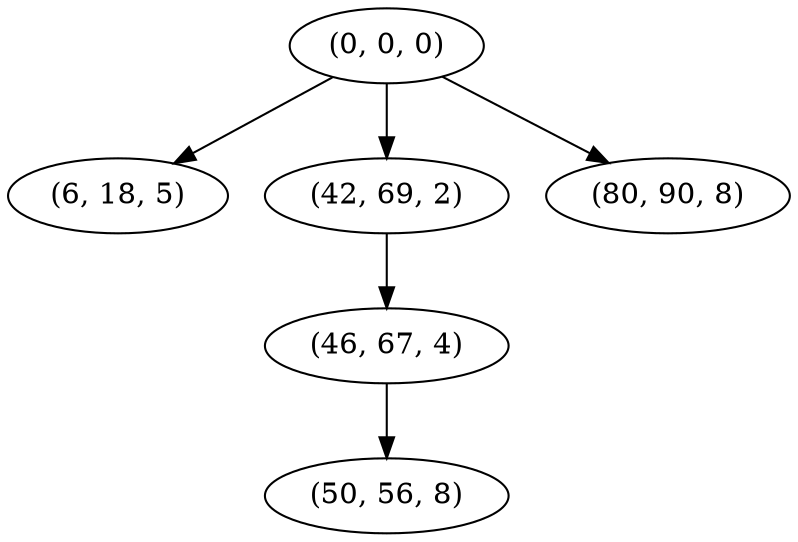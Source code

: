digraph tree {
    "(0, 0, 0)";
    "(6, 18, 5)";
    "(42, 69, 2)";
    "(46, 67, 4)";
    "(50, 56, 8)";
    "(80, 90, 8)";
    "(0, 0, 0)" -> "(6, 18, 5)";
    "(0, 0, 0)" -> "(42, 69, 2)";
    "(0, 0, 0)" -> "(80, 90, 8)";
    "(42, 69, 2)" -> "(46, 67, 4)";
    "(46, 67, 4)" -> "(50, 56, 8)";
}

